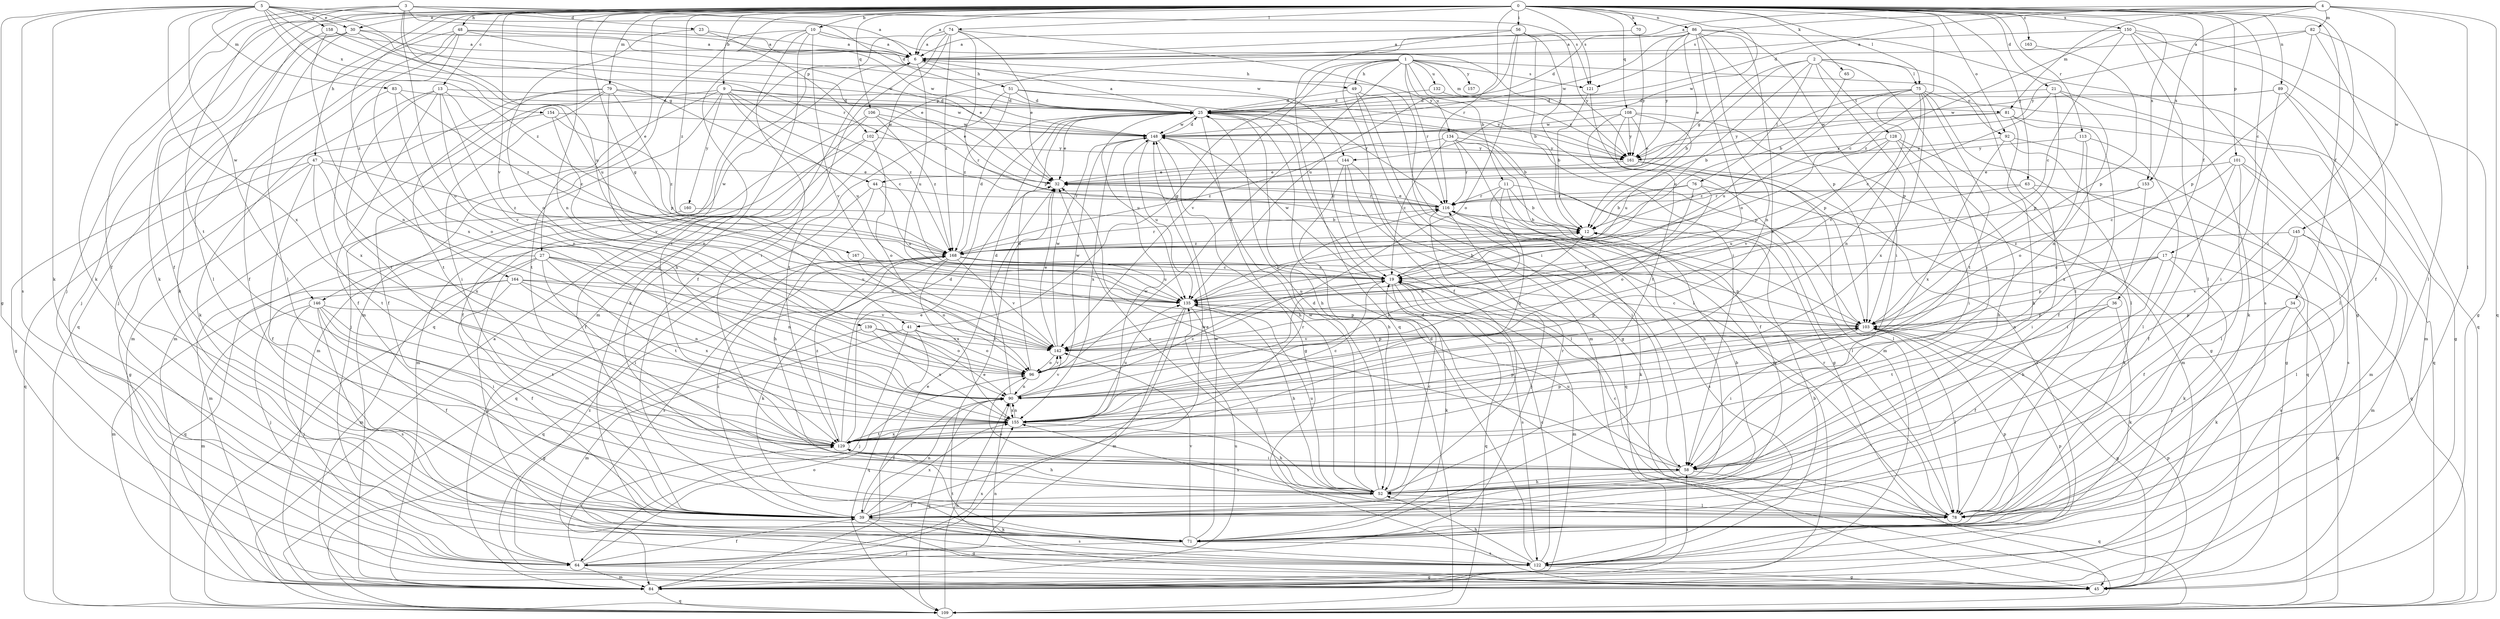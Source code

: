 strict digraph  {
0;
1;
2;
3;
4;
5;
6;
9;
10;
11;
12;
13;
17;
19;
21;
23;
25;
27;
30;
32;
34;
36;
39;
41;
44;
45;
47;
48;
49;
51;
52;
56;
58;
63;
64;
65;
70;
71;
74;
75;
76;
78;
79;
81;
82;
83;
84;
86;
89;
90;
92;
96;
101;
102;
103;
106;
108;
109;
113;
116;
121;
122;
128;
129;
132;
134;
135;
139;
142;
144;
145;
146;
148;
150;
153;
154;
155;
157;
158;
160;
161;
163;
164;
167;
168;
0 -> 6  [label=a];
0 -> 9  [label=b];
0 -> 10  [label=b];
0 -> 13  [label=c];
0 -> 17  [label=c];
0 -> 19  [label=c];
0 -> 21  [label=d];
0 -> 27  [label=e];
0 -> 30  [label=e];
0 -> 34  [label=f];
0 -> 36  [label=f];
0 -> 39  [label=f];
0 -> 41  [label=g];
0 -> 47  [label=h];
0 -> 48  [label=h];
0 -> 56  [label=i];
0 -> 58  [label=i];
0 -> 63  [label=j];
0 -> 64  [label=j];
0 -> 65  [label=k];
0 -> 70  [label=k];
0 -> 71  [label=k];
0 -> 74  [label=l];
0 -> 75  [label=l];
0 -> 79  [label=m];
0 -> 86  [label=n];
0 -> 89  [label=n];
0 -> 90  [label=n];
0 -> 92  [label=o];
0 -> 101  [label=p];
0 -> 102  [label=p];
0 -> 106  [label=q];
0 -> 108  [label=q];
0 -> 113  [label=r];
0 -> 116  [label=r];
0 -> 121  [label=s];
0 -> 139  [label=v];
0 -> 144  [label=w];
0 -> 150  [label=x];
0 -> 153  [label=x];
0 -> 163  [label=z];
0 -> 164  [label=z];
0 -> 167  [label=z];
1 -> 11  [label=b];
1 -> 39  [label=f];
1 -> 41  [label=g];
1 -> 49  [label=h];
1 -> 81  [label=m];
1 -> 92  [label=o];
1 -> 96  [label=o];
1 -> 102  [label=p];
1 -> 116  [label=r];
1 -> 121  [label=s];
1 -> 132  [label=u];
1 -> 134  [label=u];
1 -> 142  [label=v];
1 -> 157  [label=y];
2 -> 12  [label=b];
2 -> 44  [label=g];
2 -> 58  [label=i];
2 -> 75  [label=l];
2 -> 76  [label=l];
2 -> 78  [label=l];
2 -> 103  [label=p];
2 -> 128  [label=t];
2 -> 135  [label=u];
3 -> 23  [label=d];
3 -> 25  [label=d];
3 -> 39  [label=f];
3 -> 71  [label=k];
3 -> 96  [label=o];
3 -> 121  [label=s];
3 -> 129  [label=t];
3 -> 135  [label=u];
3 -> 144  [label=w];
4 -> 6  [label=a];
4 -> 25  [label=d];
4 -> 78  [label=l];
4 -> 81  [label=m];
4 -> 82  [label=m];
4 -> 109  [label=q];
4 -> 121  [label=s];
4 -> 145  [label=w];
4 -> 153  [label=x];
5 -> 6  [label=a];
5 -> 30  [label=e];
5 -> 44  [label=g];
5 -> 45  [label=g];
5 -> 71  [label=k];
5 -> 83  [label=m];
5 -> 116  [label=r];
5 -> 122  [label=s];
5 -> 146  [label=w];
5 -> 154  [label=x];
5 -> 155  [label=x];
5 -> 158  [label=y];
5 -> 168  [label=z];
6 -> 49  [label=h];
6 -> 51  [label=h];
6 -> 71  [label=k];
6 -> 135  [label=u];
6 -> 146  [label=w];
9 -> 19  [label=c];
9 -> 25  [label=d];
9 -> 64  [label=j];
9 -> 84  [label=m];
9 -> 129  [label=t];
9 -> 135  [label=u];
9 -> 148  [label=w];
9 -> 160  [label=y];
9 -> 168  [label=z];
10 -> 6  [label=a];
10 -> 52  [label=h];
10 -> 58  [label=i];
10 -> 84  [label=m];
10 -> 129  [label=t];
10 -> 142  [label=v];
10 -> 161  [label=y];
11 -> 12  [label=b];
11 -> 52  [label=h];
11 -> 78  [label=l];
11 -> 90  [label=n];
11 -> 116  [label=r];
11 -> 155  [label=x];
12 -> 168  [label=z];
13 -> 19  [label=c];
13 -> 25  [label=d];
13 -> 39  [label=f];
13 -> 71  [label=k];
13 -> 90  [label=n];
13 -> 129  [label=t];
13 -> 142  [label=v];
17 -> 19  [label=c];
17 -> 52  [label=h];
17 -> 71  [label=k];
17 -> 90  [label=n];
17 -> 103  [label=p];
17 -> 122  [label=s];
19 -> 12  [label=b];
19 -> 71  [label=k];
19 -> 84  [label=m];
19 -> 109  [label=q];
19 -> 122  [label=s];
19 -> 135  [label=u];
19 -> 148  [label=w];
21 -> 19  [label=c];
21 -> 25  [label=d];
21 -> 45  [label=g];
21 -> 90  [label=n];
21 -> 103  [label=p];
23 -> 6  [label=a];
23 -> 96  [label=o];
23 -> 148  [label=w];
25 -> 6  [label=a];
25 -> 12  [label=b];
25 -> 19  [label=c];
25 -> 32  [label=e];
25 -> 45  [label=g];
25 -> 52  [label=h];
25 -> 103  [label=p];
25 -> 135  [label=u];
25 -> 148  [label=w];
27 -> 19  [label=c];
27 -> 58  [label=i];
27 -> 84  [label=m];
27 -> 90  [label=n];
27 -> 109  [label=q];
27 -> 122  [label=s];
27 -> 129  [label=t];
27 -> 135  [label=u];
30 -> 6  [label=a];
30 -> 32  [label=e];
30 -> 64  [label=j];
30 -> 71  [label=k];
30 -> 78  [label=l];
30 -> 135  [label=u];
32 -> 116  [label=r];
34 -> 71  [label=k];
34 -> 78  [label=l];
34 -> 103  [label=p];
34 -> 109  [label=q];
36 -> 39  [label=f];
36 -> 71  [label=k];
36 -> 103  [label=p];
36 -> 129  [label=t];
39 -> 45  [label=g];
39 -> 71  [label=k];
39 -> 90  [label=n];
39 -> 122  [label=s];
39 -> 148  [label=w];
39 -> 155  [label=x];
39 -> 168  [label=z];
41 -> 64  [label=j];
41 -> 84  [label=m];
41 -> 96  [label=o];
41 -> 109  [label=q];
41 -> 142  [label=v];
44 -> 52  [label=h];
44 -> 109  [label=q];
44 -> 116  [label=r];
44 -> 135  [label=u];
45 -> 90  [label=n];
45 -> 103  [label=p];
47 -> 32  [label=e];
47 -> 39  [label=f];
47 -> 45  [label=g];
47 -> 109  [label=q];
47 -> 129  [label=t];
47 -> 155  [label=x];
47 -> 168  [label=z];
48 -> 6  [label=a];
48 -> 32  [label=e];
48 -> 39  [label=f];
48 -> 64  [label=j];
48 -> 109  [label=q];
48 -> 155  [label=x];
48 -> 161  [label=y];
49 -> 25  [label=d];
49 -> 45  [label=g];
49 -> 78  [label=l];
49 -> 84  [label=m];
51 -> 25  [label=d];
51 -> 116  [label=r];
51 -> 129  [label=t];
51 -> 161  [label=y];
51 -> 168  [label=z];
52 -> 12  [label=b];
52 -> 19  [label=c];
52 -> 25  [label=d];
52 -> 32  [label=e];
52 -> 39  [label=f];
52 -> 78  [label=l];
52 -> 96  [label=o];
52 -> 116  [label=r];
52 -> 135  [label=u];
52 -> 148  [label=w];
56 -> 6  [label=a];
56 -> 12  [label=b];
56 -> 58  [label=i];
56 -> 96  [label=o];
56 -> 109  [label=q];
56 -> 135  [label=u];
56 -> 161  [label=y];
58 -> 32  [label=e];
58 -> 52  [label=h];
58 -> 109  [label=q];
58 -> 135  [label=u];
63 -> 58  [label=i];
63 -> 109  [label=q];
63 -> 116  [label=r];
63 -> 135  [label=u];
64 -> 39  [label=f];
64 -> 45  [label=g];
64 -> 84  [label=m];
64 -> 96  [label=o];
64 -> 129  [label=t];
64 -> 155  [label=x];
64 -> 168  [label=z];
65 -> 12  [label=b];
70 -> 6  [label=a];
70 -> 161  [label=y];
71 -> 64  [label=j];
71 -> 103  [label=p];
71 -> 122  [label=s];
71 -> 129  [label=t];
71 -> 142  [label=v];
71 -> 148  [label=w];
74 -> 6  [label=a];
74 -> 32  [label=e];
74 -> 39  [label=f];
74 -> 58  [label=i];
74 -> 84  [label=m];
74 -> 103  [label=p];
74 -> 109  [label=q];
74 -> 168  [label=z];
75 -> 12  [label=b];
75 -> 25  [label=d];
75 -> 71  [label=k];
75 -> 78  [label=l];
75 -> 90  [label=n];
75 -> 129  [label=t];
75 -> 135  [label=u];
75 -> 142  [label=v];
75 -> 155  [label=x];
76 -> 12  [label=b];
76 -> 71  [label=k];
76 -> 96  [label=o];
76 -> 116  [label=r];
76 -> 142  [label=v];
78 -> 19  [label=c];
78 -> 25  [label=d];
78 -> 116  [label=r];
78 -> 155  [label=x];
79 -> 25  [label=d];
79 -> 32  [label=e];
79 -> 39  [label=f];
79 -> 58  [label=i];
79 -> 84  [label=m];
79 -> 90  [label=n];
79 -> 103  [label=p];
79 -> 129  [label=t];
81 -> 39  [label=f];
81 -> 52  [label=h];
81 -> 109  [label=q];
81 -> 148  [label=w];
81 -> 161  [label=y];
82 -> 6  [label=a];
82 -> 39  [label=f];
82 -> 78  [label=l];
82 -> 103  [label=p];
82 -> 161  [label=y];
83 -> 25  [label=d];
83 -> 96  [label=o];
83 -> 155  [label=x];
83 -> 168  [label=z];
84 -> 32  [label=e];
84 -> 58  [label=i];
84 -> 109  [label=q];
84 -> 135  [label=u];
86 -> 6  [label=a];
86 -> 25  [label=d];
86 -> 32  [label=e];
86 -> 45  [label=g];
86 -> 58  [label=i];
86 -> 90  [label=n];
86 -> 96  [label=o];
86 -> 103  [label=p];
86 -> 148  [label=w];
86 -> 155  [label=x];
86 -> 161  [label=y];
89 -> 25  [label=d];
89 -> 58  [label=i];
89 -> 78  [label=l];
89 -> 84  [label=m];
89 -> 148  [label=w];
90 -> 12  [label=b];
90 -> 19  [label=c];
90 -> 25  [label=d];
90 -> 39  [label=f];
90 -> 109  [label=q];
90 -> 142  [label=v];
90 -> 155  [label=x];
92 -> 45  [label=g];
92 -> 109  [label=q];
92 -> 155  [label=x];
92 -> 161  [label=y];
96 -> 25  [label=d];
96 -> 90  [label=n];
96 -> 142  [label=v];
96 -> 148  [label=w];
101 -> 19  [label=c];
101 -> 32  [label=e];
101 -> 39  [label=f];
101 -> 78  [label=l];
101 -> 84  [label=m];
101 -> 122  [label=s];
102 -> 39  [label=f];
102 -> 84  [label=m];
102 -> 96  [label=o];
102 -> 161  [label=y];
103 -> 19  [label=c];
103 -> 45  [label=g];
103 -> 58  [label=i];
103 -> 78  [label=l];
103 -> 142  [label=v];
106 -> 39  [label=f];
106 -> 84  [label=m];
106 -> 116  [label=r];
106 -> 148  [label=w];
106 -> 168  [label=z];
108 -> 32  [label=e];
108 -> 45  [label=g];
108 -> 84  [label=m];
108 -> 129  [label=t];
108 -> 135  [label=u];
108 -> 148  [label=w];
108 -> 161  [label=y];
109 -> 6  [label=a];
109 -> 90  [label=n];
113 -> 78  [label=l];
113 -> 96  [label=o];
113 -> 155  [label=x];
113 -> 161  [label=y];
116 -> 12  [label=b];
116 -> 32  [label=e];
116 -> 64  [label=j];
116 -> 71  [label=k];
116 -> 122  [label=s];
121 -> 12  [label=b];
121 -> 103  [label=p];
122 -> 12  [label=b];
122 -> 19  [label=c];
122 -> 25  [label=d];
122 -> 32  [label=e];
122 -> 45  [label=g];
122 -> 52  [label=h];
122 -> 103  [label=p];
128 -> 52  [label=h];
128 -> 58  [label=i];
128 -> 84  [label=m];
128 -> 142  [label=v];
128 -> 161  [label=y];
128 -> 168  [label=z];
129 -> 25  [label=d];
129 -> 32  [label=e];
129 -> 52  [label=h];
129 -> 58  [label=i];
129 -> 103  [label=p];
129 -> 116  [label=r];
129 -> 148  [label=w];
129 -> 155  [label=x];
129 -> 168  [label=z];
132 -> 25  [label=d];
132 -> 161  [label=y];
134 -> 19  [label=c];
134 -> 39  [label=f];
134 -> 45  [label=g];
134 -> 84  [label=m];
134 -> 116  [label=r];
134 -> 161  [label=y];
134 -> 168  [label=z];
135 -> 12  [label=b];
135 -> 52  [label=h];
135 -> 64  [label=j];
135 -> 78  [label=l];
135 -> 84  [label=m];
135 -> 103  [label=p];
139 -> 45  [label=g];
139 -> 96  [label=o];
139 -> 142  [label=v];
139 -> 155  [label=x];
142 -> 32  [label=e];
142 -> 96  [label=o];
142 -> 103  [label=p];
142 -> 148  [label=w];
144 -> 32  [label=e];
144 -> 52  [label=h];
144 -> 58  [label=i];
144 -> 78  [label=l];
144 -> 109  [label=q];
145 -> 39  [label=f];
145 -> 78  [label=l];
145 -> 84  [label=m];
145 -> 142  [label=v];
145 -> 168  [label=z];
146 -> 39  [label=f];
146 -> 58  [label=i];
146 -> 64  [label=j];
146 -> 84  [label=m];
146 -> 103  [label=p];
146 -> 122  [label=s];
146 -> 129  [label=t];
148 -> 25  [label=d];
148 -> 52  [label=h];
148 -> 135  [label=u];
148 -> 155  [label=x];
148 -> 161  [label=y];
150 -> 6  [label=a];
150 -> 19  [label=c];
150 -> 45  [label=g];
150 -> 78  [label=l];
150 -> 109  [label=q];
150 -> 122  [label=s];
150 -> 168  [label=z];
153 -> 58  [label=i];
153 -> 116  [label=r];
153 -> 168  [label=z];
154 -> 45  [label=g];
154 -> 142  [label=v];
154 -> 148  [label=w];
154 -> 168  [label=z];
155 -> 19  [label=c];
155 -> 52  [label=h];
155 -> 90  [label=n];
155 -> 103  [label=p];
155 -> 129  [label=t];
155 -> 135  [label=u];
158 -> 6  [label=a];
158 -> 78  [label=l];
158 -> 90  [label=n];
158 -> 148  [label=w];
160 -> 12  [label=b];
160 -> 84  [label=m];
161 -> 32  [label=e];
161 -> 78  [label=l];
161 -> 122  [label=s];
163 -> 103  [label=p];
164 -> 39  [label=f];
164 -> 64  [label=j];
164 -> 84  [label=m];
164 -> 90  [label=n];
164 -> 135  [label=u];
164 -> 142  [label=v];
164 -> 155  [label=x];
167 -> 19  [label=c];
167 -> 96  [label=o];
168 -> 19  [label=c];
168 -> 25  [label=d];
168 -> 71  [label=k];
168 -> 103  [label=p];
168 -> 109  [label=q];
168 -> 116  [label=r];
168 -> 122  [label=s];
168 -> 135  [label=u];
168 -> 142  [label=v];
168 -> 155  [label=x];
}
